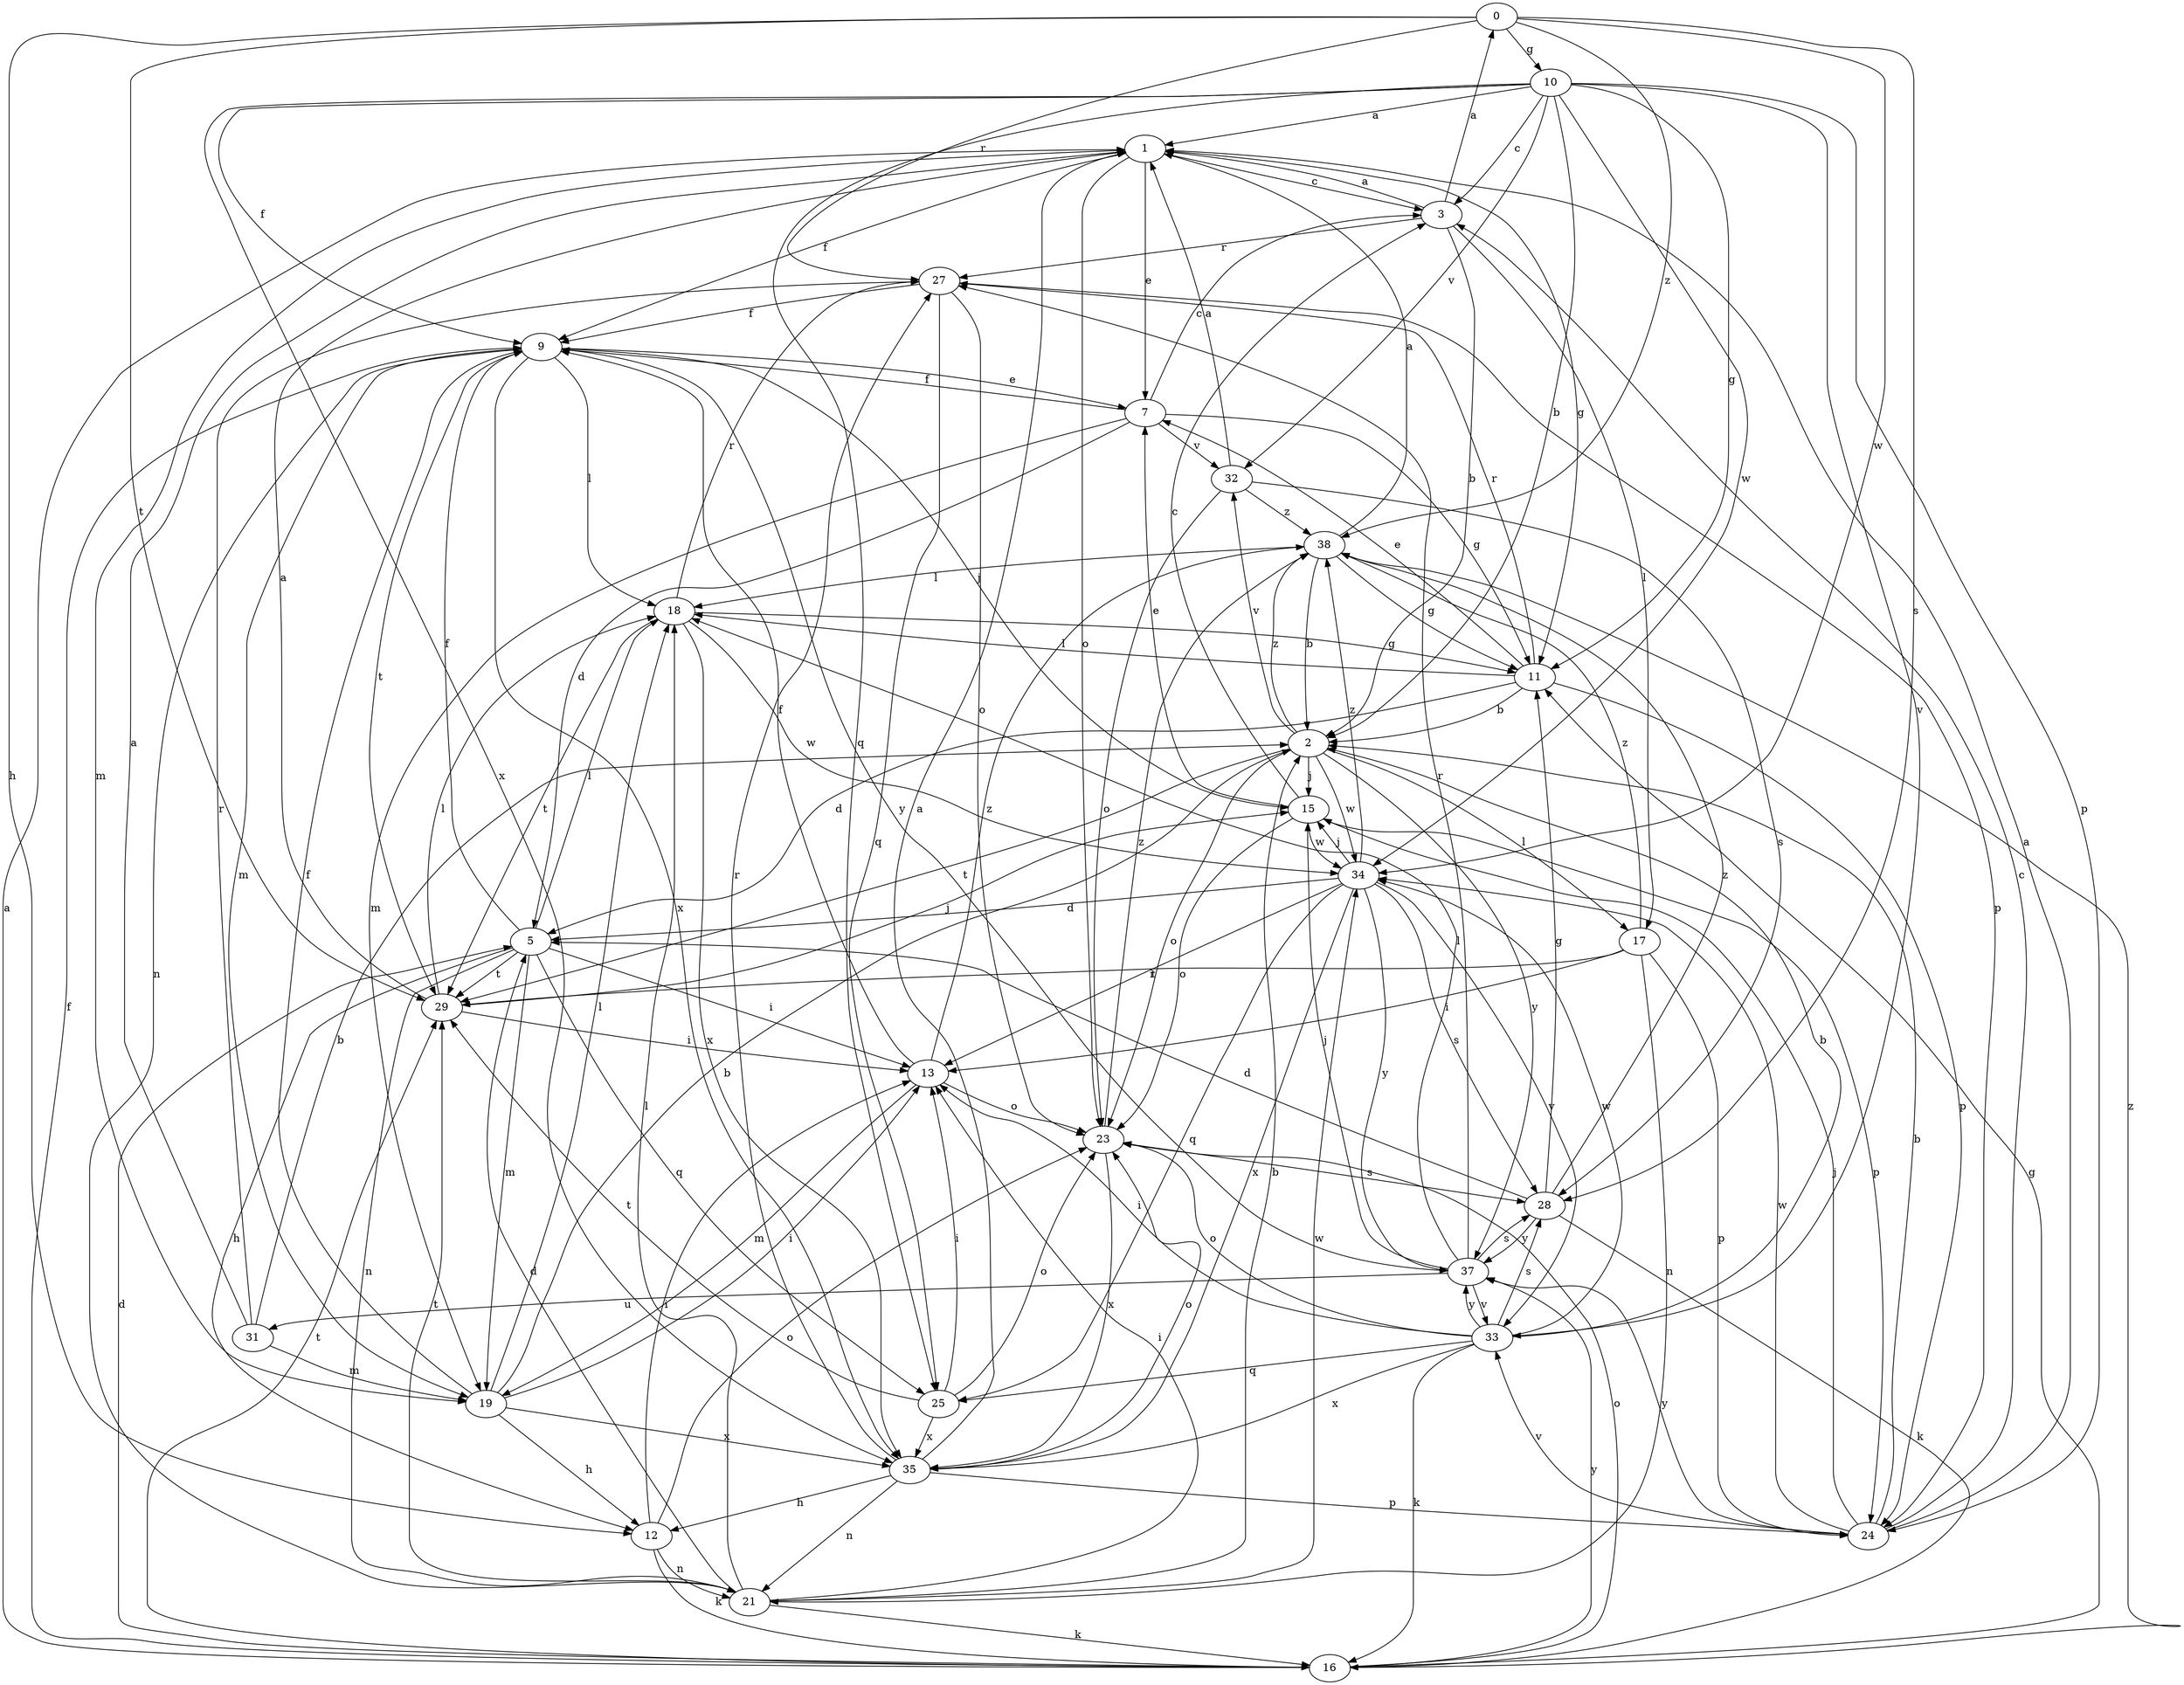 strict digraph  {
0;
1;
2;
3;
5;
7;
9;
10;
11;
12;
13;
15;
16;
17;
18;
19;
21;
23;
24;
25;
27;
28;
29;
31;
32;
33;
34;
35;
37;
38;
0 -> 10  [label=g];
0 -> 12  [label=h];
0 -> 27  [label=r];
0 -> 28  [label=s];
0 -> 29  [label=t];
0 -> 34  [label=w];
0 -> 38  [label=z];
1 -> 3  [label=c];
1 -> 7  [label=e];
1 -> 9  [label=f];
1 -> 11  [label=g];
1 -> 19  [label=m];
1 -> 23  [label=o];
2 -> 15  [label=j];
2 -> 17  [label=l];
2 -> 23  [label=o];
2 -> 29  [label=t];
2 -> 32  [label=v];
2 -> 34  [label=w];
2 -> 37  [label=y];
2 -> 38  [label=z];
3 -> 0  [label=a];
3 -> 1  [label=a];
3 -> 2  [label=b];
3 -> 17  [label=l];
3 -> 27  [label=r];
5 -> 9  [label=f];
5 -> 12  [label=h];
5 -> 13  [label=i];
5 -> 18  [label=l];
5 -> 19  [label=m];
5 -> 21  [label=n];
5 -> 25  [label=q];
5 -> 29  [label=t];
7 -> 3  [label=c];
7 -> 5  [label=d];
7 -> 9  [label=f];
7 -> 11  [label=g];
7 -> 19  [label=m];
7 -> 32  [label=v];
9 -> 7  [label=e];
9 -> 15  [label=j];
9 -> 18  [label=l];
9 -> 19  [label=m];
9 -> 21  [label=n];
9 -> 29  [label=t];
9 -> 35  [label=x];
9 -> 37  [label=y];
10 -> 1  [label=a];
10 -> 2  [label=b];
10 -> 3  [label=c];
10 -> 9  [label=f];
10 -> 11  [label=g];
10 -> 24  [label=p];
10 -> 25  [label=q];
10 -> 32  [label=v];
10 -> 33  [label=v];
10 -> 34  [label=w];
10 -> 35  [label=x];
11 -> 2  [label=b];
11 -> 5  [label=d];
11 -> 7  [label=e];
11 -> 18  [label=l];
11 -> 24  [label=p];
11 -> 27  [label=r];
12 -> 13  [label=i];
12 -> 16  [label=k];
12 -> 21  [label=n];
12 -> 23  [label=o];
13 -> 9  [label=f];
13 -> 19  [label=m];
13 -> 23  [label=o];
13 -> 38  [label=z];
15 -> 3  [label=c];
15 -> 7  [label=e];
15 -> 23  [label=o];
15 -> 24  [label=p];
15 -> 34  [label=w];
16 -> 1  [label=a];
16 -> 5  [label=d];
16 -> 9  [label=f];
16 -> 11  [label=g];
16 -> 23  [label=o];
16 -> 29  [label=t];
16 -> 37  [label=y];
16 -> 38  [label=z];
17 -> 13  [label=i];
17 -> 21  [label=n];
17 -> 24  [label=p];
17 -> 29  [label=t];
17 -> 38  [label=z];
18 -> 11  [label=g];
18 -> 27  [label=r];
18 -> 29  [label=t];
18 -> 34  [label=w];
18 -> 35  [label=x];
19 -> 2  [label=b];
19 -> 9  [label=f];
19 -> 12  [label=h];
19 -> 13  [label=i];
19 -> 18  [label=l];
19 -> 35  [label=x];
21 -> 2  [label=b];
21 -> 5  [label=d];
21 -> 13  [label=i];
21 -> 16  [label=k];
21 -> 18  [label=l];
21 -> 29  [label=t];
21 -> 34  [label=w];
23 -> 28  [label=s];
23 -> 35  [label=x];
23 -> 38  [label=z];
24 -> 1  [label=a];
24 -> 2  [label=b];
24 -> 3  [label=c];
24 -> 15  [label=j];
24 -> 33  [label=v];
24 -> 34  [label=w];
24 -> 37  [label=y];
25 -> 13  [label=i];
25 -> 23  [label=o];
25 -> 29  [label=t];
25 -> 35  [label=x];
27 -> 9  [label=f];
27 -> 23  [label=o];
27 -> 24  [label=p];
27 -> 25  [label=q];
28 -> 5  [label=d];
28 -> 11  [label=g];
28 -> 16  [label=k];
28 -> 37  [label=y];
28 -> 38  [label=z];
29 -> 1  [label=a];
29 -> 13  [label=i];
29 -> 15  [label=j];
29 -> 18  [label=l];
31 -> 1  [label=a];
31 -> 2  [label=b];
31 -> 19  [label=m];
31 -> 27  [label=r];
32 -> 1  [label=a];
32 -> 23  [label=o];
32 -> 28  [label=s];
32 -> 38  [label=z];
33 -> 2  [label=b];
33 -> 13  [label=i];
33 -> 16  [label=k];
33 -> 23  [label=o];
33 -> 25  [label=q];
33 -> 28  [label=s];
33 -> 34  [label=w];
33 -> 35  [label=x];
33 -> 37  [label=y];
34 -> 5  [label=d];
34 -> 13  [label=i];
34 -> 15  [label=j];
34 -> 25  [label=q];
34 -> 28  [label=s];
34 -> 33  [label=v];
34 -> 35  [label=x];
34 -> 37  [label=y];
34 -> 38  [label=z];
35 -> 1  [label=a];
35 -> 12  [label=h];
35 -> 21  [label=n];
35 -> 23  [label=o];
35 -> 24  [label=p];
35 -> 27  [label=r];
37 -> 15  [label=j];
37 -> 18  [label=l];
37 -> 27  [label=r];
37 -> 28  [label=s];
37 -> 31  [label=u];
37 -> 33  [label=v];
38 -> 1  [label=a];
38 -> 2  [label=b];
38 -> 11  [label=g];
38 -> 18  [label=l];
}
